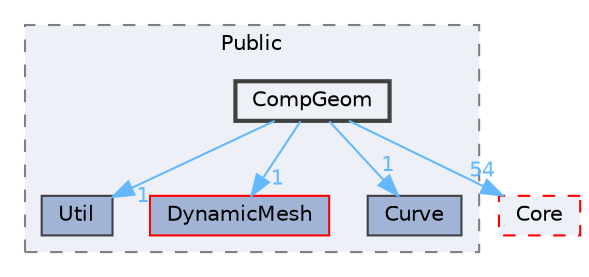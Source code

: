 digraph "CompGeom"
{
 // INTERACTIVE_SVG=YES
 // LATEX_PDF_SIZE
  bgcolor="transparent";
  edge [fontname=Helvetica,fontsize=10,labelfontname=Helvetica,labelfontsize=10];
  node [fontname=Helvetica,fontsize=10,shape=box,height=0.2,width=0.4];
  compound=true
  subgraph clusterdir_0c0827902e2ee888b2900676fadb6dfe {
    graph [ bgcolor="#edf0f7", pencolor="grey50", label="Public", fontname=Helvetica,fontsize=10 style="filled,dashed", URL="dir_0c0827902e2ee888b2900676fadb6dfe.html",tooltip=""]
  dir_03beab7dd8778e6fad11d15fe8adabfd [label="Util", fillcolor="#a2b4d6", color="grey25", style="filled", URL="dir_03beab7dd8778e6fad11d15fe8adabfd.html",tooltip=""];
  dir_ffc5dd094366b8e53373e2dde5803fe5 [label="DynamicMesh", fillcolor="#a2b4d6", color="red", style="filled", URL="dir_ffc5dd094366b8e53373e2dde5803fe5.html",tooltip=""];
  dir_dabb8138ec37f07989c0306b425a6d99 [label="Curve", fillcolor="#a2b4d6", color="grey25", style="filled", URL="dir_dabb8138ec37f07989c0306b425a6d99.html",tooltip=""];
  dir_4176e2c5766b87474242370e0b1a5893 [label="CompGeom", fillcolor="#edf0f7", color="grey25", style="filled,bold", URL="dir_4176e2c5766b87474242370e0b1a5893.html",tooltip=""];
  }
  dir_0e6cddcc9caa1238c7f3774224afaa45 [label="Core", fillcolor="#edf0f7", color="red", style="filled,dashed", URL="dir_0e6cddcc9caa1238c7f3774224afaa45.html",tooltip=""];
  dir_4176e2c5766b87474242370e0b1a5893->dir_03beab7dd8778e6fad11d15fe8adabfd [headlabel="1", labeldistance=1.5 headhref="dir_000219_001234.html" href="dir_000219_001234.html" color="steelblue1" fontcolor="steelblue1"];
  dir_4176e2c5766b87474242370e0b1a5893->dir_0e6cddcc9caa1238c7f3774224afaa45 [headlabel="54", labeldistance=1.5 headhref="dir_000219_000266.html" href="dir_000219_000266.html" color="steelblue1" fontcolor="steelblue1"];
  dir_4176e2c5766b87474242370e0b1a5893->dir_dabb8138ec37f07989c0306b425a6d99 [headlabel="1", labeldistance=1.5 headhref="dir_000219_000272.html" href="dir_000219_000272.html" color="steelblue1" fontcolor="steelblue1"];
  dir_4176e2c5766b87474242370e0b1a5893->dir_ffc5dd094366b8e53373e2dde5803fe5 [headlabel="1", labeldistance=1.5 headhref="dir_000219_000350.html" href="dir_000219_000350.html" color="steelblue1" fontcolor="steelblue1"];
}
